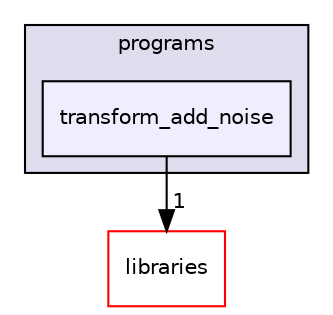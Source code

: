 digraph "xmipp/applications/programs/transform_add_noise" {
  compound=true
  node [ fontsize="10", fontname="Helvetica"];
  edge [ labelfontsize="10", labelfontname="Helvetica"];
  subgraph clusterdir_592b16dc4070b933e5655da2b0d20bbb {
    graph [ bgcolor="#ddddee", pencolor="black", label="programs" fontname="Helvetica", fontsize="10", URL="dir_592b16dc4070b933e5655da2b0d20bbb.html"]
  dir_0055d44fa7f1c54faf928a9372856599 [shape=box, label="transform_add_noise", style="filled", fillcolor="#eeeeff", pencolor="black", URL="dir_0055d44fa7f1c54faf928a9372856599.html"];
  }
  dir_29dba3f3840f20df3b04d1972e99046b [shape=box label="libraries" fillcolor="white" style="filled" color="red" URL="dir_29dba3f3840f20df3b04d1972e99046b.html"];
  dir_0055d44fa7f1c54faf928a9372856599->dir_29dba3f3840f20df3b04d1972e99046b [headlabel="1", labeldistance=1.5 headhref="dir_000212_000086.html"];
}

